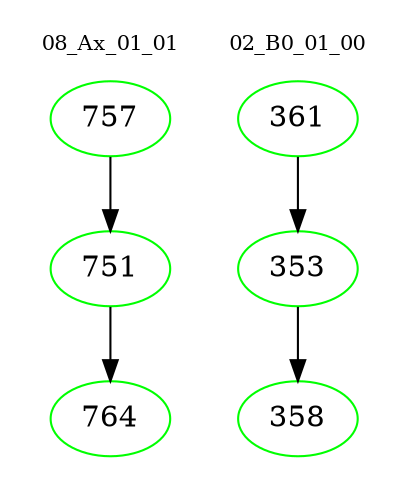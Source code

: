 digraph{
subgraph cluster_0 {
color = white
label = "08_Ax_01_01";
fontsize=10;
T0_757 [label="757", color="green"]
T0_757 -> T0_751 [color="black"]
T0_751 [label="751", color="green"]
T0_751 -> T0_764 [color="black"]
T0_764 [label="764", color="green"]
}
subgraph cluster_1 {
color = white
label = "02_B0_01_00";
fontsize=10;
T1_361 [label="361", color="green"]
T1_361 -> T1_353 [color="black"]
T1_353 [label="353", color="green"]
T1_353 -> T1_358 [color="black"]
T1_358 [label="358", color="green"]
}
}
